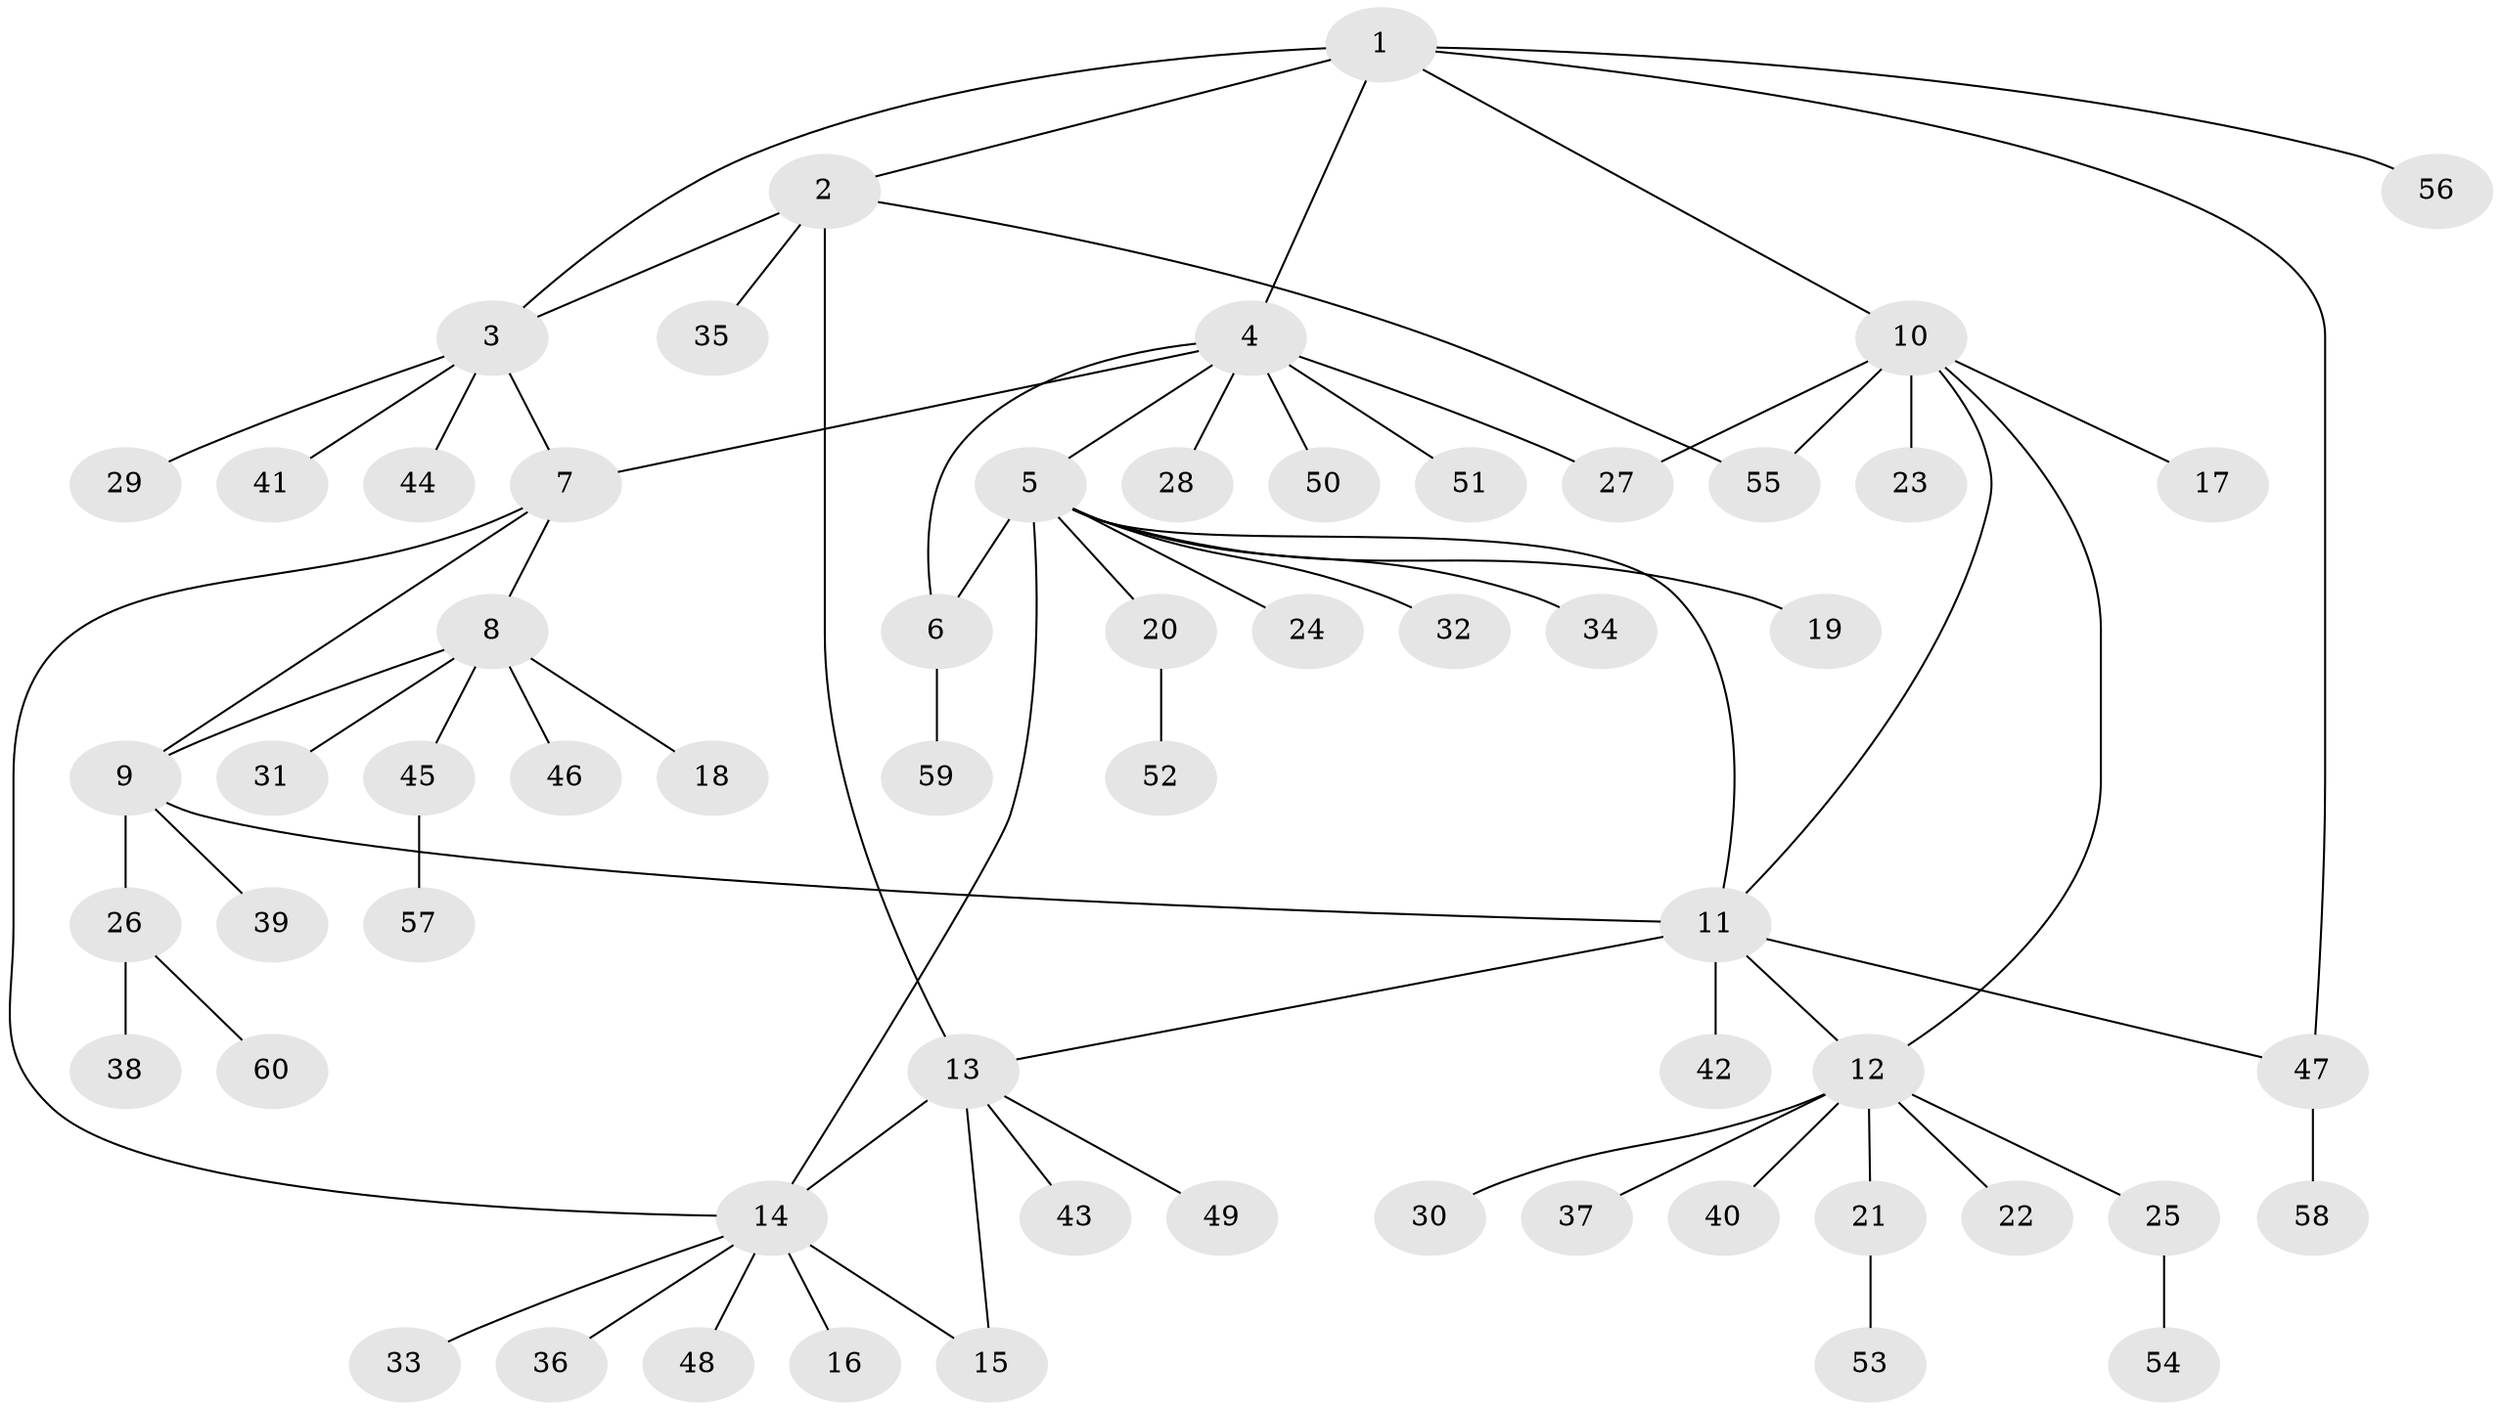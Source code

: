 // Generated by graph-tools (version 1.1) at 2025/50/03/09/25 03:50:31]
// undirected, 60 vertices, 73 edges
graph export_dot {
graph [start="1"]
  node [color=gray90,style=filled];
  1;
  2;
  3;
  4;
  5;
  6;
  7;
  8;
  9;
  10;
  11;
  12;
  13;
  14;
  15;
  16;
  17;
  18;
  19;
  20;
  21;
  22;
  23;
  24;
  25;
  26;
  27;
  28;
  29;
  30;
  31;
  32;
  33;
  34;
  35;
  36;
  37;
  38;
  39;
  40;
  41;
  42;
  43;
  44;
  45;
  46;
  47;
  48;
  49;
  50;
  51;
  52;
  53;
  54;
  55;
  56;
  57;
  58;
  59;
  60;
  1 -- 2;
  1 -- 3;
  1 -- 4;
  1 -- 10;
  1 -- 47;
  1 -- 56;
  2 -- 3;
  2 -- 13;
  2 -- 35;
  2 -- 55;
  3 -- 7;
  3 -- 29;
  3 -- 41;
  3 -- 44;
  4 -- 5;
  4 -- 6;
  4 -- 7;
  4 -- 27;
  4 -- 28;
  4 -- 50;
  4 -- 51;
  5 -- 6;
  5 -- 11;
  5 -- 14;
  5 -- 19;
  5 -- 20;
  5 -- 24;
  5 -- 32;
  5 -- 34;
  6 -- 59;
  7 -- 8;
  7 -- 9;
  7 -- 14;
  8 -- 9;
  8 -- 18;
  8 -- 31;
  8 -- 45;
  8 -- 46;
  9 -- 11;
  9 -- 26;
  9 -- 39;
  10 -- 11;
  10 -- 12;
  10 -- 17;
  10 -- 23;
  10 -- 27;
  10 -- 55;
  11 -- 12;
  11 -- 13;
  11 -- 42;
  11 -- 47;
  12 -- 21;
  12 -- 22;
  12 -- 25;
  12 -- 30;
  12 -- 37;
  12 -- 40;
  13 -- 14;
  13 -- 15;
  13 -- 43;
  13 -- 49;
  14 -- 15;
  14 -- 16;
  14 -- 33;
  14 -- 36;
  14 -- 48;
  20 -- 52;
  21 -- 53;
  25 -- 54;
  26 -- 38;
  26 -- 60;
  45 -- 57;
  47 -- 58;
}
